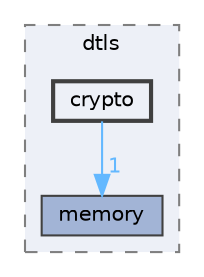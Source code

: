 digraph "include/dtls/crypto"
{
 // LATEX_PDF_SIZE
  bgcolor="transparent";
  edge [fontname=Helvetica,fontsize=10,labelfontname=Helvetica,labelfontsize=10];
  node [fontname=Helvetica,fontsize=10,shape=box,height=0.2,width=0.4];
  compound=true
  subgraph clusterdir_6bb4f32e410c2a9faa3813982937f2b2 {
    graph [ bgcolor="#edf0f7", pencolor="grey50", label="dtls", fontname=Helvetica,fontsize=10 style="filled,dashed", URL="dir_6bb4f32e410c2a9faa3813982937f2b2.html",tooltip=""]
  dir_5ceefd1aa01c469df64b6817703c191d [label="memory", fillcolor="#a2b4d6", color="grey25", style="filled", URL="dir_5ceefd1aa01c469df64b6817703c191d.html",tooltip=""];
  dir_ddb8f592657276d338c41a2c6d508832 [label="crypto", fillcolor="#edf0f7", color="grey25", style="filled,bold", URL="dir_ddb8f592657276d338c41a2c6d508832.html",tooltip=""];
  }
  dir_ddb8f592657276d338c41a2c6d508832->dir_5ceefd1aa01c469df64b6817703c191d [headlabel="1", labeldistance=1.5 headhref="dir_000007_000012.html" href="dir_000007_000012.html" color="steelblue1" fontcolor="steelblue1"];
}
